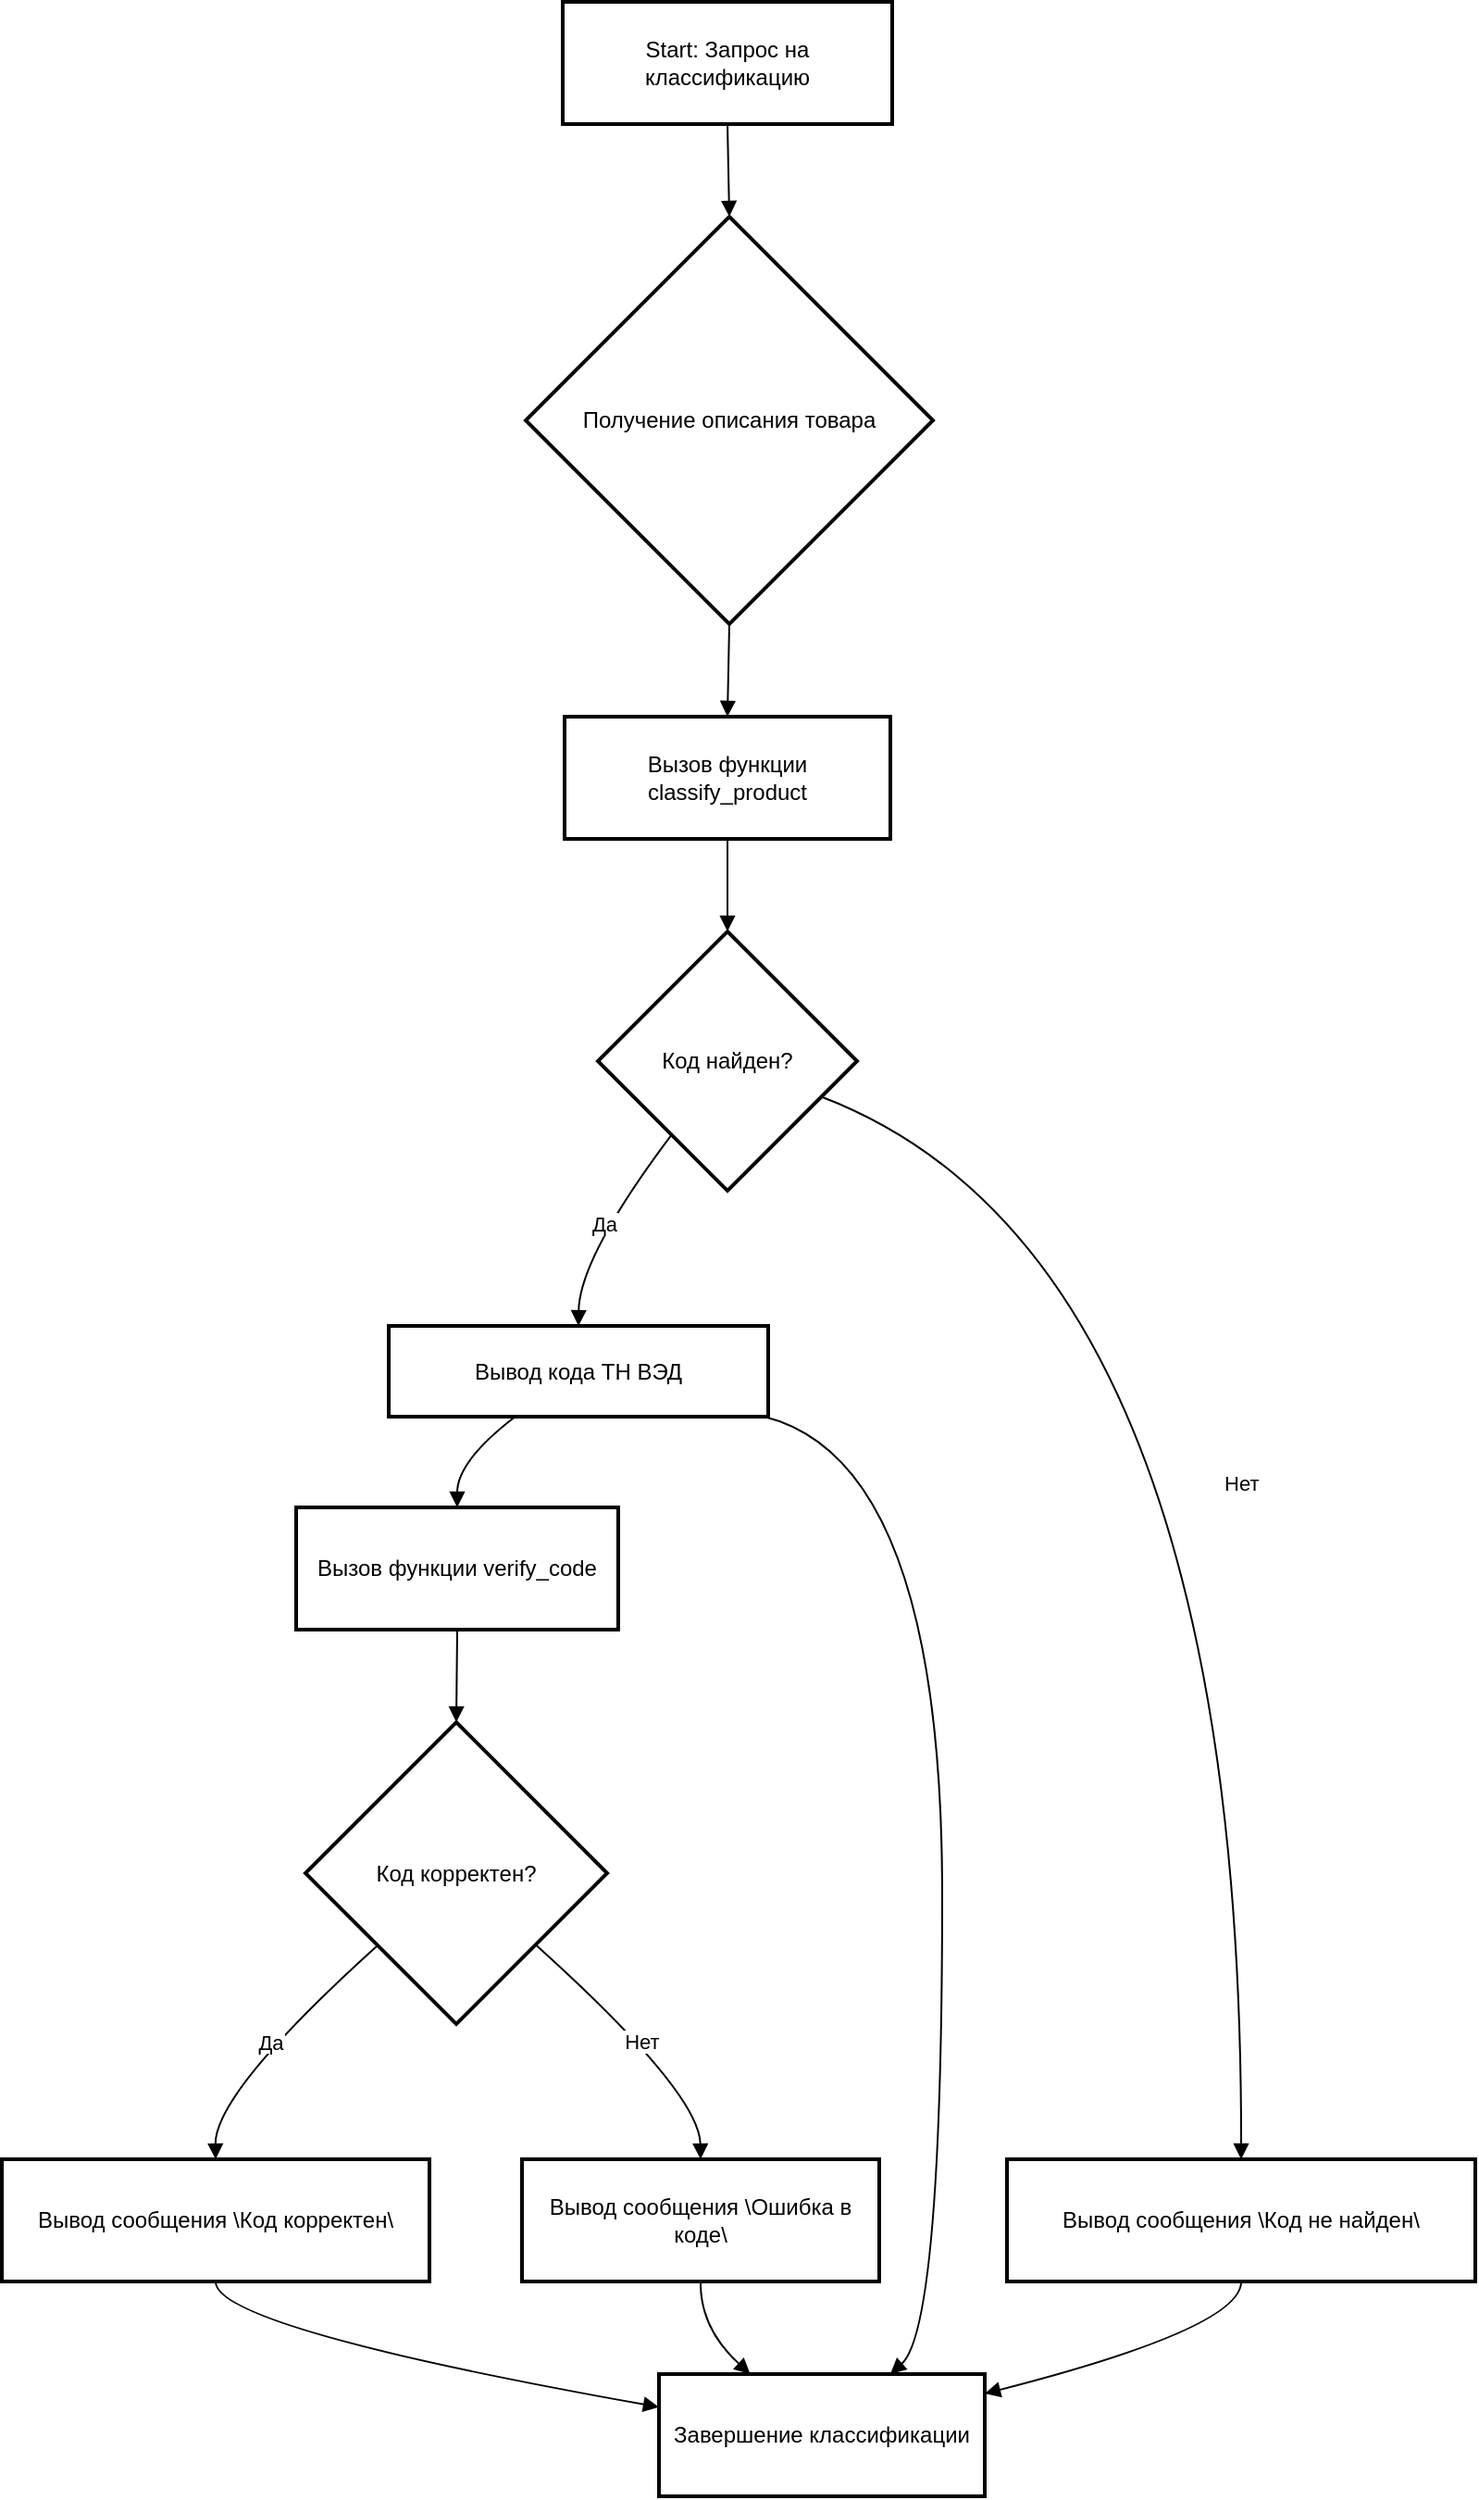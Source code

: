 <mxfile version="24.8.6">
  <diagram name="Страница — 1" id="AuDFA4mkeAujpIhv9abg">
    <mxGraphModel grid="1" page="1" gridSize="10" guides="1" tooltips="1" connect="1" arrows="1" fold="1" pageScale="1" pageWidth="827" pageHeight="1169" math="0" shadow="0">
      <root>
        <mxCell id="0" />
        <mxCell id="1" parent="0" />
        <mxCell id="3MwxsGR7Ld4jN5NIhHju-1" value="Start: Запрос на классификацию" style="whiteSpace=wrap;strokeWidth=2;" vertex="1" parent="1">
          <mxGeometry x="323" y="20" width="178" height="66" as="geometry" />
        </mxCell>
        <mxCell id="3MwxsGR7Ld4jN5NIhHju-2" value="Получение описания товара" style="rhombus;strokeWidth=2;whiteSpace=wrap;" vertex="1" parent="1">
          <mxGeometry x="303" y="136" width="220" height="220" as="geometry" />
        </mxCell>
        <mxCell id="3MwxsGR7Ld4jN5NIhHju-3" value="Вызов функции classify_product" style="whiteSpace=wrap;strokeWidth=2;" vertex="1" parent="1">
          <mxGeometry x="324" y="406" width="176" height="66" as="geometry" />
        </mxCell>
        <mxCell id="3MwxsGR7Ld4jN5NIhHju-4" value="Код найден?" style="rhombus;strokeWidth=2;whiteSpace=wrap;" vertex="1" parent="1">
          <mxGeometry x="342" y="522" width="140" height="140" as="geometry" />
        </mxCell>
        <mxCell id="3MwxsGR7Ld4jN5NIhHju-5" value="Вывод кода ТН ВЭД" style="whiteSpace=wrap;strokeWidth=2;" vertex="1" parent="1">
          <mxGeometry x="229" y="735" width="205" height="49" as="geometry" />
        </mxCell>
        <mxCell id="3MwxsGR7Ld4jN5NIhHju-6" value="Вывод сообщения \Код не найден\" style="whiteSpace=wrap;strokeWidth=2;" vertex="1" parent="1">
          <mxGeometry x="563" y="1185" width="253" height="66" as="geometry" />
        </mxCell>
        <mxCell id="3MwxsGR7Ld4jN5NIhHju-7" value="Вызов функции verify_code" style="whiteSpace=wrap;strokeWidth=2;" vertex="1" parent="1">
          <mxGeometry x="179" y="833" width="174" height="66" as="geometry" />
        </mxCell>
        <mxCell id="3MwxsGR7Ld4jN5NIhHju-8" value="Код корректен?" style="rhombus;strokeWidth=2;whiteSpace=wrap;" vertex="1" parent="1">
          <mxGeometry x="184" y="949" width="163" height="163" as="geometry" />
        </mxCell>
        <mxCell id="3MwxsGR7Ld4jN5NIhHju-9" value="Вывод сообщения \Код корректен\" style="whiteSpace=wrap;strokeWidth=2;" vertex="1" parent="1">
          <mxGeometry x="20" y="1185" width="231" height="66" as="geometry" />
        </mxCell>
        <mxCell id="3MwxsGR7Ld4jN5NIhHju-10" value="Вывод сообщения \Ошибка в коде\" style="whiteSpace=wrap;strokeWidth=2;" vertex="1" parent="1">
          <mxGeometry x="301" y="1185" width="193" height="66" as="geometry" />
        </mxCell>
        <mxCell id="3MwxsGR7Ld4jN5NIhHju-11" value="Завершение классификации" style="whiteSpace=wrap;strokeWidth=2;" vertex="1" parent="1">
          <mxGeometry x="375" y="1301" width="176" height="66" as="geometry" />
        </mxCell>
        <mxCell id="3MwxsGR7Ld4jN5NIhHju-12" value="" style="curved=1;startArrow=none;endArrow=block;exitX=0.5;exitY=1;entryX=0.5;entryY=0;rounded=0;" edge="1" parent="1" source="3MwxsGR7Ld4jN5NIhHju-1" target="3MwxsGR7Ld4jN5NIhHju-2">
          <mxGeometry relative="1" as="geometry">
            <Array as="points" />
          </mxGeometry>
        </mxCell>
        <mxCell id="3MwxsGR7Ld4jN5NIhHju-13" value="" style="curved=1;startArrow=none;endArrow=block;exitX=0.5;exitY=1;entryX=0.5;entryY=0;rounded=0;" edge="1" parent="1" source="3MwxsGR7Ld4jN5NIhHju-2" target="3MwxsGR7Ld4jN5NIhHju-3">
          <mxGeometry relative="1" as="geometry">
            <Array as="points" />
          </mxGeometry>
        </mxCell>
        <mxCell id="3MwxsGR7Ld4jN5NIhHju-14" value="" style="curved=1;startArrow=none;endArrow=block;exitX=0.5;exitY=1;entryX=0.5;entryY=0;rounded=0;" edge="1" parent="1" source="3MwxsGR7Ld4jN5NIhHju-3" target="3MwxsGR7Ld4jN5NIhHju-4">
          <mxGeometry relative="1" as="geometry">
            <Array as="points" />
          </mxGeometry>
        </mxCell>
        <mxCell id="3MwxsGR7Ld4jN5NIhHju-15" value="Да" style="curved=1;startArrow=none;endArrow=block;exitX=0.12;exitY=1;entryX=0.5;entryY=-0.01;rounded=0;" edge="1" parent="1" source="3MwxsGR7Ld4jN5NIhHju-4" target="3MwxsGR7Ld4jN5NIhHju-5">
          <mxGeometry relative="1" as="geometry">
            <Array as="points">
              <mxPoint x="332" y="698" />
            </Array>
          </mxGeometry>
        </mxCell>
        <mxCell id="3MwxsGR7Ld4jN5NIhHju-16" value="Нет" style="curved=1;startArrow=none;endArrow=block;exitX=1;exitY=0.69;entryX=0.5;entryY=0;rounded=0;" edge="1" parent="1" source="3MwxsGR7Ld4jN5NIhHju-4" target="3MwxsGR7Ld4jN5NIhHju-6">
          <mxGeometry relative="1" as="geometry">
            <Array as="points">
              <mxPoint x="690" y="698" />
            </Array>
          </mxGeometry>
        </mxCell>
        <mxCell id="3MwxsGR7Ld4jN5NIhHju-17" value="" style="curved=1;startArrow=none;endArrow=block;exitX=0.34;exitY=0.98;entryX=0.5;entryY=0;rounded=0;" edge="1" parent="1" source="3MwxsGR7Ld4jN5NIhHju-5" target="3MwxsGR7Ld4jN5NIhHju-7">
          <mxGeometry relative="1" as="geometry">
            <Array as="points">
              <mxPoint x="266" y="808" />
            </Array>
          </mxGeometry>
        </mxCell>
        <mxCell id="3MwxsGR7Ld4jN5NIhHju-18" value="" style="curved=1;startArrow=none;endArrow=block;exitX=0.5;exitY=1;entryX=0.5;entryY=0;rounded=0;" edge="1" parent="1" source="3MwxsGR7Ld4jN5NIhHju-7" target="3MwxsGR7Ld4jN5NIhHju-8">
          <mxGeometry relative="1" as="geometry">
            <Array as="points" />
          </mxGeometry>
        </mxCell>
        <mxCell id="3MwxsGR7Ld4jN5NIhHju-19" value="Да" style="curved=1;startArrow=none;endArrow=block;exitX=0;exitY=0.96;entryX=0.5;entryY=0;rounded=0;" edge="1" parent="1" source="3MwxsGR7Ld4jN5NIhHju-8" target="3MwxsGR7Ld4jN5NIhHju-9">
          <mxGeometry relative="1" as="geometry">
            <Array as="points">
              <mxPoint x="135" y="1149" />
            </Array>
          </mxGeometry>
        </mxCell>
        <mxCell id="3MwxsGR7Ld4jN5NIhHju-20" value="Нет" style="curved=1;startArrow=none;endArrow=block;exitX=1.01;exitY=0.96;entryX=0.5;entryY=0;rounded=0;" edge="1" parent="1" source="3MwxsGR7Ld4jN5NIhHju-8" target="3MwxsGR7Ld4jN5NIhHju-10">
          <mxGeometry relative="1" as="geometry">
            <Array as="points">
              <mxPoint x="397" y="1149" />
            </Array>
          </mxGeometry>
        </mxCell>
        <mxCell id="3MwxsGR7Ld4jN5NIhHju-21" value="" style="curved=1;startArrow=none;endArrow=block;exitX=0.97;exitY=0.98;entryX=0.71;entryY=0;rounded=0;" edge="1" parent="1" source="3MwxsGR7Ld4jN5NIhHju-5" target="3MwxsGR7Ld4jN5NIhHju-11">
          <mxGeometry relative="1" as="geometry">
            <Array as="points">
              <mxPoint x="528" y="808" />
              <mxPoint x="528" y="1276" />
            </Array>
          </mxGeometry>
        </mxCell>
        <mxCell id="3MwxsGR7Ld4jN5NIhHju-22" value="" style="curved=1;startArrow=none;endArrow=block;exitX=0.5;exitY=1;entryX=1;entryY=0.16;rounded=0;" edge="1" parent="1" source="3MwxsGR7Ld4jN5NIhHju-6" target="3MwxsGR7Ld4jN5NIhHju-11">
          <mxGeometry relative="1" as="geometry">
            <Array as="points">
              <mxPoint x="690" y="1276" />
            </Array>
          </mxGeometry>
        </mxCell>
        <mxCell id="3MwxsGR7Ld4jN5NIhHju-23" value="" style="curved=1;startArrow=none;endArrow=block;exitX=0.5;exitY=1;entryX=0;entryY=0.27;rounded=0;" edge="1" parent="1" source="3MwxsGR7Ld4jN5NIhHju-9" target="3MwxsGR7Ld4jN5NIhHju-11">
          <mxGeometry relative="1" as="geometry">
            <Array as="points">
              <mxPoint x="135" y="1276" />
            </Array>
          </mxGeometry>
        </mxCell>
        <mxCell id="3MwxsGR7Ld4jN5NIhHju-24" value="" style="curved=1;startArrow=none;endArrow=block;exitX=0.5;exitY=1;entryX=0.28;entryY=0;rounded=0;" edge="1" parent="1" source="3MwxsGR7Ld4jN5NIhHju-10" target="3MwxsGR7Ld4jN5NIhHju-11">
          <mxGeometry relative="1" as="geometry">
            <Array as="points">
              <mxPoint x="397" y="1276" />
            </Array>
          </mxGeometry>
        </mxCell>
      </root>
    </mxGraphModel>
  </diagram>
</mxfile>
